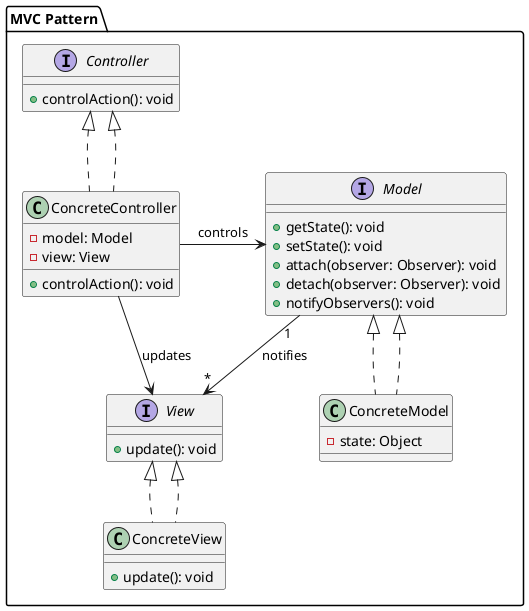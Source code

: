 @startuml
package "MVC Pattern" {
    interface Model {
        +getState(): void
        +setState(): void
        +attach(observer: Observer): void
        +detach(observer: Observer): void
        +notifyObservers(): void
    }

    interface View {
        +update(): void
    }

    interface Controller {
        +controlAction(): void
    }

    class ConcreteModel implements Model {
        -state: Object
    }

    class ConcreteView implements View {
        +update(): void
    }

    class ConcreteController implements Controller {
        -model: Model
        -view: View
        +controlAction(): void
    }

    Model <|.. ConcreteModel
    View <|.. ConcreteView
    Controller <|.. ConcreteController
    ConcreteController -right-> Model : controls
    ConcreteController -down-> View : updates
    Model "1" -right-> "*" View : notifies
}
@enduml